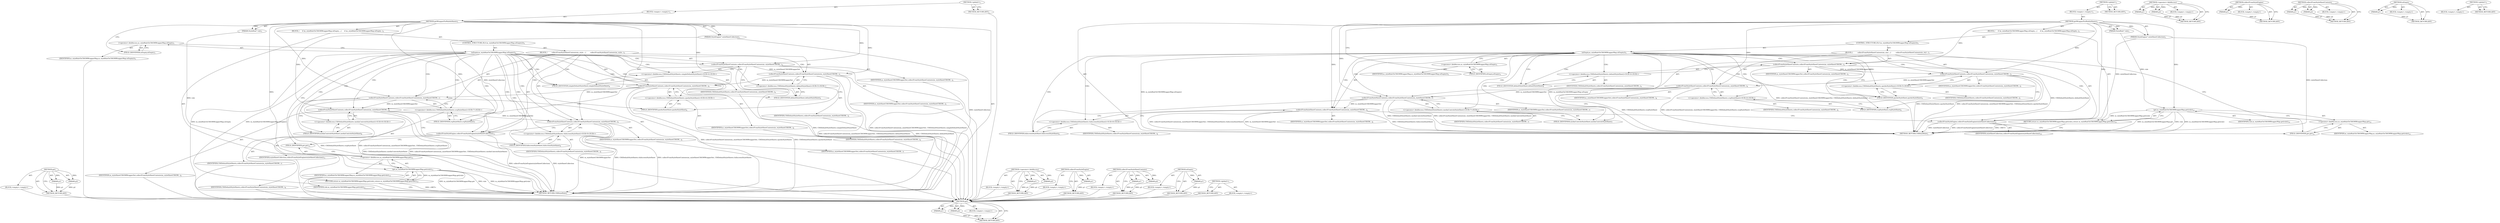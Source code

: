 digraph "&lt;global&gt;" {
vulnerable_97 [label=<(METHOD,get)>];
vulnerable_98 [label=<(PARAM,p1)>];
vulnerable_99 [label=<(PARAM,p2)>];
vulnerable_100 [label=<(BLOCK,&lt;empty&gt;,&lt;empty&gt;)>];
vulnerable_101 [label=<(METHOD_RETURN,ANY)>];
vulnerable_6 [label=<(METHOD,&lt;global&gt;)<SUB>1</SUB>>];
vulnerable_7 [label=<(BLOCK,&lt;empty&gt;,&lt;empty&gt;)<SUB>1</SUB>>];
vulnerable_8 [label=<(METHOD,getWrapperForRuleInSheets)<SUB>1</SUB>>];
vulnerable_9 [label=<(PARAM,StyleRule* rule)<SUB>1</SUB>>];
vulnerable_10 [label=<(PARAM,StyleEngine* styleSheetCollection)<SUB>1</SUB>>];
vulnerable_11 [label=<(BLOCK,{
     if (m_styleRuleToCSSOMWrapperMap.isEmpty...,{
     if (m_styleRuleToCSSOMWrapperMap.isEmpty...)<SUB>2</SUB>>];
vulnerable_12 [label=<(CONTROL_STRUCTURE,IF,if (m_styleRuleToCSSOMWrapperMap.isEmpty()))<SUB>3</SUB>>];
vulnerable_13 [label=<(isEmpty,m_styleRuleToCSSOMWrapperMap.isEmpty())<SUB>3</SUB>>];
vulnerable_14 [label=<(&lt;operator&gt;.fieldAccess,m_styleRuleToCSSOMWrapperMap.isEmpty)<SUB>3</SUB>>];
vulnerable_15 [label=<(IDENTIFIER,m_styleRuleToCSSOMWrapperMap,m_styleRuleToCSSOMWrapperMap.isEmpty())<SUB>3</SUB>>];
vulnerable_16 [label=<(FIELD_IDENTIFIER,isEmpty,isEmpty)<SUB>3</SUB>>];
vulnerable_17 [label=<(BLOCK,{
        collectFromStyleSheetContents(m_style...,{
        collectFromStyleSheetContents(m_style...)<SUB>3</SUB>>];
vulnerable_18 [label=<(collectFromStyleSheetContents,collectFromStyleSheetContents(m_styleSheetCSSOM...)<SUB>4</SUB>>];
vulnerable_19 [label=<(IDENTIFIER,m_styleSheetCSSOMWrapperSet,collectFromStyleSheetContents(m_styleSheetCSSOM...)<SUB>4</SUB>>];
vulnerable_20 [label="<(&lt;operator&gt;.fieldAccess,CSSDefaultStyleSheets::simpleDefaultStyleSheet)<SUB>4</SUB>>"];
vulnerable_21 [label=<(IDENTIFIER,CSSDefaultStyleSheets,collectFromStyleSheetContents(m_styleSheetCSSOM...)<SUB>4</SUB>>];
vulnerable_22 [label=<(FIELD_IDENTIFIER,simpleDefaultStyleSheet,simpleDefaultStyleSheet)<SUB>4</SUB>>];
vulnerable_23 [label=<(collectFromStyleSheetContents,collectFromStyleSheetContents(m_styleSheetCSSOM...)<SUB>5</SUB>>];
vulnerable_24 [label=<(IDENTIFIER,m_styleSheetCSSOMWrapperSet,collectFromStyleSheetContents(m_styleSheetCSSOM...)<SUB>5</SUB>>];
vulnerable_25 [label="<(&lt;operator&gt;.fieldAccess,CSSDefaultStyleSheets::defaultStyleSheet)<SUB>5</SUB>>"];
vulnerable_26 [label=<(IDENTIFIER,CSSDefaultStyleSheets,collectFromStyleSheetContents(m_styleSheetCSSOM...)<SUB>5</SUB>>];
vulnerable_27 [label=<(FIELD_IDENTIFIER,defaultStyleSheet,defaultStyleSheet)<SUB>5</SUB>>];
vulnerable_28 [label=<(collectFromStyleSheetContents,collectFromStyleSheetContents(m_styleSheetCSSOM...)<SUB>6</SUB>>];
vulnerable_29 [label=<(IDENTIFIER,m_styleSheetCSSOMWrapperSet,collectFromStyleSheetContents(m_styleSheetCSSOM...)<SUB>6</SUB>>];
vulnerable_30 [label="<(&lt;operator&gt;.fieldAccess,CSSDefaultStyleSheets::quirksStyleSheet)<SUB>6</SUB>>"];
vulnerable_31 [label=<(IDENTIFIER,CSSDefaultStyleSheets,collectFromStyleSheetContents(m_styleSheetCSSOM...)<SUB>6</SUB>>];
vulnerable_32 [label=<(FIELD_IDENTIFIER,quirksStyleSheet,quirksStyleSheet)<SUB>6</SUB>>];
vulnerable_33 [label=<(collectFromStyleSheetContents,collectFromStyleSheetContents(m_styleSheetCSSOM...)<SUB>7</SUB>>];
vulnerable_34 [label=<(IDENTIFIER,m_styleSheetCSSOMWrapperSet,collectFromStyleSheetContents(m_styleSheetCSSOM...)<SUB>7</SUB>>];
vulnerable_35 [label="<(&lt;operator&gt;.fieldAccess,CSSDefaultStyleSheets::svgStyleSheet)<SUB>7</SUB>>"];
vulnerable_36 [label=<(IDENTIFIER,CSSDefaultStyleSheets,collectFromStyleSheetContents(m_styleSheetCSSOM...)<SUB>7</SUB>>];
vulnerable_37 [label=<(FIELD_IDENTIFIER,svgStyleSheet,svgStyleSheet)<SUB>7</SUB>>];
vulnerable_38 [label=<(collectFromStyleSheetContents,collectFromStyleSheetContents(m_styleSheetCSSOM...)<SUB>8</SUB>>];
vulnerable_39 [label=<(IDENTIFIER,m_styleSheetCSSOMWrapperSet,collectFromStyleSheetContents(m_styleSheetCSSOM...)<SUB>8</SUB>>];
vulnerable_40 [label="<(&lt;operator&gt;.fieldAccess,CSSDefaultStyleSheets::mediaControlsStyleSheet)<SUB>8</SUB>>"];
vulnerable_41 [label=<(IDENTIFIER,CSSDefaultStyleSheets,collectFromStyleSheetContents(m_styleSheetCSSOM...)<SUB>8</SUB>>];
vulnerable_42 [label=<(FIELD_IDENTIFIER,mediaControlsStyleSheet,mediaControlsStyleSheet)<SUB>8</SUB>>];
vulnerable_43 [label=<(collectFromStyleSheetContents,collectFromStyleSheetContents(m_styleSheetCSSOM...)<SUB>9</SUB>>];
vulnerable_44 [label=<(IDENTIFIER,m_styleSheetCSSOMWrapperSet,collectFromStyleSheetContents(m_styleSheetCSSOM...)<SUB>9</SUB>>];
vulnerable_45 [label="<(&lt;operator&gt;.fieldAccess,CSSDefaultStyleSheets::fullscreenStyleSheet)<SUB>9</SUB>>"];
vulnerable_46 [label=<(IDENTIFIER,CSSDefaultStyleSheets,collectFromStyleSheetContents(m_styleSheetCSSOM...)<SUB>9</SUB>>];
vulnerable_47 [label=<(FIELD_IDENTIFIER,fullscreenStyleSheet,fullscreenStyleSheet)<SUB>9</SUB>>];
vulnerable_48 [label=<(collectFromStyleEngine,collectFromStyleEngine(styleSheetCollection))<SUB>11</SUB>>];
vulnerable_49 [label=<(IDENTIFIER,styleSheetCollection,collectFromStyleEngine(styleSheetCollection))<SUB>11</SUB>>];
vulnerable_50 [label=<(RETURN,return m_styleRuleToCSSOMWrapperMap.get(rule);,return m_styleRuleToCSSOMWrapperMap.get(rule);)<SUB>13</SUB>>];
vulnerable_51 [label=<(get,m_styleRuleToCSSOMWrapperMap.get(rule))<SUB>13</SUB>>];
vulnerable_52 [label=<(&lt;operator&gt;.fieldAccess,m_styleRuleToCSSOMWrapperMap.get)<SUB>13</SUB>>];
vulnerable_53 [label=<(IDENTIFIER,m_styleRuleToCSSOMWrapperMap,m_styleRuleToCSSOMWrapperMap.get(rule))<SUB>13</SUB>>];
vulnerable_54 [label=<(FIELD_IDENTIFIER,get,get)<SUB>13</SUB>>];
vulnerable_55 [label=<(IDENTIFIER,rule,m_styleRuleToCSSOMWrapperMap.get(rule))<SUB>13</SUB>>];
vulnerable_56 [label=<(METHOD_RETURN,CSSStyleRule)<SUB>1</SUB>>];
vulnerable_58 [label=<(METHOD_RETURN,ANY)<SUB>1</SUB>>];
vulnerable_83 [label=<(METHOD,&lt;operator&gt;.fieldAccess)>];
vulnerable_84 [label=<(PARAM,p1)>];
vulnerable_85 [label=<(PARAM,p2)>];
vulnerable_86 [label=<(BLOCK,&lt;empty&gt;,&lt;empty&gt;)>];
vulnerable_87 [label=<(METHOD_RETURN,ANY)>];
vulnerable_93 [label=<(METHOD,collectFromStyleEngine)>];
vulnerable_94 [label=<(PARAM,p1)>];
vulnerable_95 [label=<(BLOCK,&lt;empty&gt;,&lt;empty&gt;)>];
vulnerable_96 [label=<(METHOD_RETURN,ANY)>];
vulnerable_88 [label=<(METHOD,collectFromStyleSheetContents)>];
vulnerable_89 [label=<(PARAM,p1)>];
vulnerable_90 [label=<(PARAM,p2)>];
vulnerable_91 [label=<(BLOCK,&lt;empty&gt;,&lt;empty&gt;)>];
vulnerable_92 [label=<(METHOD_RETURN,ANY)>];
vulnerable_79 [label=<(METHOD,isEmpty)>];
vulnerable_80 [label=<(PARAM,p1)>];
vulnerable_81 [label=<(BLOCK,&lt;empty&gt;,&lt;empty&gt;)>];
vulnerable_82 [label=<(METHOD_RETURN,ANY)>];
vulnerable_73 [label=<(METHOD,&lt;global&gt;)<SUB>1</SUB>>];
vulnerable_74 [label=<(BLOCK,&lt;empty&gt;,&lt;empty&gt;)>];
vulnerable_75 [label=<(METHOD_RETURN,ANY)>];
fixed_92 [label=<(METHOD,get)>];
fixed_93 [label=<(PARAM,p1)>];
fixed_94 [label=<(PARAM,p2)>];
fixed_95 [label=<(BLOCK,&lt;empty&gt;,&lt;empty&gt;)>];
fixed_96 [label=<(METHOD_RETURN,ANY)>];
fixed_6 [label=<(METHOD,&lt;global&gt;)<SUB>1</SUB>>];
fixed_7 [label=<(BLOCK,&lt;empty&gt;,&lt;empty&gt;)<SUB>1</SUB>>];
fixed_8 [label=<(METHOD,getWrapperForRuleInSheets)<SUB>1</SUB>>];
fixed_9 [label=<(PARAM,StyleRule* rule)<SUB>1</SUB>>];
fixed_10 [label=<(PARAM,StyleEngine* styleSheetCollection)<SUB>1</SUB>>];
fixed_11 [label=<(BLOCK,{
     if (m_styleRuleToCSSOMWrapperMap.isEmpty...,{
     if (m_styleRuleToCSSOMWrapperMap.isEmpty...)<SUB>2</SUB>>];
fixed_12 [label=<(CONTROL_STRUCTURE,IF,if (m_styleRuleToCSSOMWrapperMap.isEmpty()))<SUB>3</SUB>>];
fixed_13 [label=<(isEmpty,m_styleRuleToCSSOMWrapperMap.isEmpty())<SUB>3</SUB>>];
fixed_14 [label=<(&lt;operator&gt;.fieldAccess,m_styleRuleToCSSOMWrapperMap.isEmpty)<SUB>3</SUB>>];
fixed_15 [label=<(IDENTIFIER,m_styleRuleToCSSOMWrapperMap,m_styleRuleToCSSOMWrapperMap.isEmpty())<SUB>3</SUB>>];
fixed_16 [label=<(FIELD_IDENTIFIER,isEmpty,isEmpty)<SUB>3</SUB>>];
fixed_17 [label=<(BLOCK,{
         collectFromStyleSheetContents(m_styl...,{
         collectFromStyleSheetContents(m_styl...)<SUB>3</SUB>>];
fixed_18 [label=<(collectFromStyleSheetContents,collectFromStyleSheetContents(m_styleSheetCSSOM...)<SUB>4</SUB>>];
fixed_19 [label=<(IDENTIFIER,m_styleSheetCSSOMWrapperSet,collectFromStyleSheetContents(m_styleSheetCSSOM...)<SUB>4</SUB>>];
fixed_20 [label="<(&lt;operator&gt;.fieldAccess,CSSDefaultStyleSheets::defaultStyleSheet)<SUB>4</SUB>>"];
fixed_21 [label=<(IDENTIFIER,CSSDefaultStyleSheets,collectFromStyleSheetContents(m_styleSheetCSSOM...)<SUB>4</SUB>>];
fixed_22 [label=<(FIELD_IDENTIFIER,defaultStyleSheet,defaultStyleSheet)<SUB>4</SUB>>];
fixed_23 [label=<(collectFromStyleSheetContents,collectFromStyleSheetContents(m_styleSheetCSSOM...)<SUB>5</SUB>>];
fixed_24 [label=<(IDENTIFIER,m_styleSheetCSSOMWrapperSet,collectFromStyleSheetContents(m_styleSheetCSSOM...)<SUB>5</SUB>>];
fixed_25 [label="<(&lt;operator&gt;.fieldAccess,CSSDefaultStyleSheets::quirksStyleSheet)<SUB>5</SUB>>"];
fixed_26 [label=<(IDENTIFIER,CSSDefaultStyleSheets,collectFromStyleSheetContents(m_styleSheetCSSOM...)<SUB>5</SUB>>];
fixed_27 [label=<(FIELD_IDENTIFIER,quirksStyleSheet,quirksStyleSheet)<SUB>5</SUB>>];
fixed_28 [label=<(collectFromStyleSheetContents,collectFromStyleSheetContents(m_styleSheetCSSOM...)<SUB>6</SUB>>];
fixed_29 [label=<(IDENTIFIER,m_styleSheetCSSOMWrapperSet,collectFromStyleSheetContents(m_styleSheetCSSOM...)<SUB>6</SUB>>];
fixed_30 [label="<(&lt;operator&gt;.fieldAccess,CSSDefaultStyleSheets::svgStyleSheet)<SUB>6</SUB>>"];
fixed_31 [label=<(IDENTIFIER,CSSDefaultStyleSheets,collectFromStyleSheetContents(m_styleSheetCSSOM...)<SUB>6</SUB>>];
fixed_32 [label=<(FIELD_IDENTIFIER,svgStyleSheet,svgStyleSheet)<SUB>6</SUB>>];
fixed_33 [label=<(collectFromStyleSheetContents,collectFromStyleSheetContents(m_styleSheetCSSOM...)<SUB>7</SUB>>];
fixed_34 [label=<(IDENTIFIER,m_styleSheetCSSOMWrapperSet,collectFromStyleSheetContents(m_styleSheetCSSOM...)<SUB>7</SUB>>];
fixed_35 [label="<(&lt;operator&gt;.fieldAccess,CSSDefaultStyleSheets::mediaControlsStyleSheet)<SUB>7</SUB>>"];
fixed_36 [label=<(IDENTIFIER,CSSDefaultStyleSheets,collectFromStyleSheetContents(m_styleSheetCSSOM...)<SUB>7</SUB>>];
fixed_37 [label=<(FIELD_IDENTIFIER,mediaControlsStyleSheet,mediaControlsStyleSheet)<SUB>7</SUB>>];
fixed_38 [label=<(collectFromStyleSheetContents,collectFromStyleSheetContents(m_styleSheetCSSOM...)<SUB>8</SUB>>];
fixed_39 [label=<(IDENTIFIER,m_styleSheetCSSOMWrapperSet,collectFromStyleSheetContents(m_styleSheetCSSOM...)<SUB>8</SUB>>];
fixed_40 [label="<(&lt;operator&gt;.fieldAccess,CSSDefaultStyleSheets::fullscreenStyleSheet)<SUB>8</SUB>>"];
fixed_41 [label=<(IDENTIFIER,CSSDefaultStyleSheets,collectFromStyleSheetContents(m_styleSheetCSSOM...)<SUB>8</SUB>>];
fixed_42 [label=<(FIELD_IDENTIFIER,fullscreenStyleSheet,fullscreenStyleSheet)<SUB>8</SUB>>];
fixed_43 [label=<(collectFromStyleEngine,collectFromStyleEngine(styleSheetCollection))<SUB>10</SUB>>];
fixed_44 [label=<(IDENTIFIER,styleSheetCollection,collectFromStyleEngine(styleSheetCollection))<SUB>10</SUB>>];
fixed_45 [label=<(RETURN,return m_styleRuleToCSSOMWrapperMap.get(rule);,return m_styleRuleToCSSOMWrapperMap.get(rule);)<SUB>12</SUB>>];
fixed_46 [label=<(get,m_styleRuleToCSSOMWrapperMap.get(rule))<SUB>12</SUB>>];
fixed_47 [label=<(&lt;operator&gt;.fieldAccess,m_styleRuleToCSSOMWrapperMap.get)<SUB>12</SUB>>];
fixed_48 [label=<(IDENTIFIER,m_styleRuleToCSSOMWrapperMap,m_styleRuleToCSSOMWrapperMap.get(rule))<SUB>12</SUB>>];
fixed_49 [label=<(FIELD_IDENTIFIER,get,get)<SUB>12</SUB>>];
fixed_50 [label=<(IDENTIFIER,rule,m_styleRuleToCSSOMWrapperMap.get(rule))<SUB>12</SUB>>];
fixed_51 [label=<(METHOD_RETURN,CSSStyleRule)<SUB>1</SUB>>];
fixed_53 [label=<(METHOD_RETURN,ANY)<SUB>1</SUB>>];
fixed_78 [label=<(METHOD,&lt;operator&gt;.fieldAccess)>];
fixed_79 [label=<(PARAM,p1)>];
fixed_80 [label=<(PARAM,p2)>];
fixed_81 [label=<(BLOCK,&lt;empty&gt;,&lt;empty&gt;)>];
fixed_82 [label=<(METHOD_RETURN,ANY)>];
fixed_88 [label=<(METHOD,collectFromStyleEngine)>];
fixed_89 [label=<(PARAM,p1)>];
fixed_90 [label=<(BLOCK,&lt;empty&gt;,&lt;empty&gt;)>];
fixed_91 [label=<(METHOD_RETURN,ANY)>];
fixed_83 [label=<(METHOD,collectFromStyleSheetContents)>];
fixed_84 [label=<(PARAM,p1)>];
fixed_85 [label=<(PARAM,p2)>];
fixed_86 [label=<(BLOCK,&lt;empty&gt;,&lt;empty&gt;)>];
fixed_87 [label=<(METHOD_RETURN,ANY)>];
fixed_74 [label=<(METHOD,isEmpty)>];
fixed_75 [label=<(PARAM,p1)>];
fixed_76 [label=<(BLOCK,&lt;empty&gt;,&lt;empty&gt;)>];
fixed_77 [label=<(METHOD_RETURN,ANY)>];
fixed_68 [label=<(METHOD,&lt;global&gt;)<SUB>1</SUB>>];
fixed_69 [label=<(BLOCK,&lt;empty&gt;,&lt;empty&gt;)>];
fixed_70 [label=<(METHOD_RETURN,ANY)>];
vulnerable_97 -> vulnerable_98  [key=0, label="AST: "];
vulnerable_97 -> vulnerable_98  [key=1, label="DDG: "];
vulnerable_97 -> vulnerable_100  [key=0, label="AST: "];
vulnerable_97 -> vulnerable_99  [key=0, label="AST: "];
vulnerable_97 -> vulnerable_99  [key=1, label="DDG: "];
vulnerable_97 -> vulnerable_101  [key=0, label="AST: "];
vulnerable_97 -> vulnerable_101  [key=1, label="CFG: "];
vulnerable_98 -> vulnerable_101  [key=0, label="DDG: p1"];
vulnerable_99 -> vulnerable_101  [key=0, label="DDG: p2"];
vulnerable_100 -> fixed_92  [key=0];
vulnerable_101 -> fixed_92  [key=0];
vulnerable_6 -> vulnerable_7  [key=0, label="AST: "];
vulnerable_6 -> vulnerable_58  [key=0, label="AST: "];
vulnerable_6 -> vulnerable_58  [key=1, label="CFG: "];
vulnerable_7 -> vulnerable_8  [key=0, label="AST: "];
vulnerable_8 -> vulnerable_9  [key=0, label="AST: "];
vulnerable_8 -> vulnerable_9  [key=1, label="DDG: "];
vulnerable_8 -> vulnerable_10  [key=0, label="AST: "];
vulnerable_8 -> vulnerable_10  [key=1, label="DDG: "];
vulnerable_8 -> vulnerable_11  [key=0, label="AST: "];
vulnerable_8 -> vulnerable_56  [key=0, label="AST: "];
vulnerable_8 -> vulnerable_16  [key=0, label="CFG: "];
vulnerable_8 -> vulnerable_51  [key=0, label="DDG: "];
vulnerable_8 -> vulnerable_18  [key=0, label="DDG: "];
vulnerable_8 -> vulnerable_23  [key=0, label="DDG: "];
vulnerable_8 -> vulnerable_28  [key=0, label="DDG: "];
vulnerable_8 -> vulnerable_33  [key=0, label="DDG: "];
vulnerable_8 -> vulnerable_38  [key=0, label="DDG: "];
vulnerable_8 -> vulnerable_43  [key=0, label="DDG: "];
vulnerable_8 -> vulnerable_48  [key=0, label="DDG: "];
vulnerable_9 -> vulnerable_51  [key=0, label="DDG: rule"];
vulnerable_10 -> vulnerable_56  [key=0, label="DDG: styleSheetCollection"];
vulnerable_10 -> vulnerable_48  [key=0, label="DDG: styleSheetCollection"];
vulnerable_11 -> vulnerable_12  [key=0, label="AST: "];
vulnerable_11 -> vulnerable_50  [key=0, label="AST: "];
vulnerable_12 -> vulnerable_13  [key=0, label="AST: "];
vulnerable_12 -> vulnerable_17  [key=0, label="AST: "];
vulnerable_13 -> vulnerable_14  [key=0, label="AST: "];
vulnerable_13 -> vulnerable_22  [key=0, label="CFG: "];
vulnerable_13 -> vulnerable_22  [key=1, label="CDG: "];
vulnerable_13 -> vulnerable_54  [key=0, label="CFG: "];
vulnerable_13 -> vulnerable_56  [key=0, label="DDG: m_styleRuleToCSSOMWrapperMap.isEmpty"];
vulnerable_13 -> vulnerable_56  [key=1, label="DDG: m_styleRuleToCSSOMWrapperMap.isEmpty()"];
vulnerable_13 -> vulnerable_47  [key=0, label="CDG: "];
vulnerable_13 -> vulnerable_30  [key=0, label="CDG: "];
vulnerable_13 -> vulnerable_48  [key=0, label="CDG: "];
vulnerable_13 -> vulnerable_32  [key=0, label="CDG: "];
vulnerable_13 -> vulnerable_33  [key=0, label="CDG: "];
vulnerable_13 -> vulnerable_42  [key=0, label="CDG: "];
vulnerable_13 -> vulnerable_23  [key=0, label="CDG: "];
vulnerable_13 -> vulnerable_28  [key=0, label="CDG: "];
vulnerable_13 -> vulnerable_37  [key=0, label="CDG: "];
vulnerable_13 -> vulnerable_20  [key=0, label="CDG: "];
vulnerable_13 -> vulnerable_38  [key=0, label="CDG: "];
vulnerable_13 -> vulnerable_25  [key=0, label="CDG: "];
vulnerable_13 -> vulnerable_45  [key=0, label="CDG: "];
vulnerable_13 -> vulnerable_27  [key=0, label="CDG: "];
vulnerable_13 -> vulnerable_40  [key=0, label="CDG: "];
vulnerable_13 -> vulnerable_18  [key=0, label="CDG: "];
vulnerable_13 -> vulnerable_35  [key=0, label="CDG: "];
vulnerable_13 -> vulnerable_43  [key=0, label="CDG: "];
vulnerable_14 -> vulnerable_15  [key=0, label="AST: "];
vulnerable_14 -> vulnerable_16  [key=0, label="AST: "];
vulnerable_14 -> vulnerable_13  [key=0, label="CFG: "];
vulnerable_15 -> fixed_92  [key=0];
vulnerable_16 -> vulnerable_14  [key=0, label="CFG: "];
vulnerable_17 -> vulnerable_18  [key=0, label="AST: "];
vulnerable_17 -> vulnerable_23  [key=0, label="AST: "];
vulnerable_17 -> vulnerable_28  [key=0, label="AST: "];
vulnerable_17 -> vulnerable_33  [key=0, label="AST: "];
vulnerable_17 -> vulnerable_38  [key=0, label="AST: "];
vulnerable_17 -> vulnerable_43  [key=0, label="AST: "];
vulnerable_17 -> vulnerable_48  [key=0, label="AST: "];
vulnerable_18 -> vulnerable_19  [key=0, label="AST: "];
vulnerable_18 -> vulnerable_20  [key=0, label="AST: "];
vulnerable_18 -> vulnerable_27  [key=0, label="CFG: "];
vulnerable_18 -> vulnerable_56  [key=0, label="DDG: CSSDefaultStyleSheets::simpleDefaultStyleSheet"];
vulnerable_18 -> vulnerable_56  [key=1, label="DDG: collectFromStyleSheetContents(m_styleSheetCSSOMWrapperSet, CSSDefaultStyleSheets::simpleDefaultStyleSheet)"];
vulnerable_18 -> vulnerable_23  [key=0, label="DDG: m_styleSheetCSSOMWrapperSet"];
vulnerable_19 -> fixed_92  [key=0];
vulnerable_20 -> vulnerable_21  [key=0, label="AST: "];
vulnerable_20 -> vulnerable_22  [key=0, label="AST: "];
vulnerable_20 -> vulnerable_18  [key=0, label="CFG: "];
vulnerable_21 -> fixed_92  [key=0];
vulnerable_22 -> vulnerable_20  [key=0, label="CFG: "];
vulnerable_23 -> vulnerable_24  [key=0, label="AST: "];
vulnerable_23 -> vulnerable_25  [key=0, label="AST: "];
vulnerable_23 -> vulnerable_32  [key=0, label="CFG: "];
vulnerable_23 -> vulnerable_56  [key=0, label="DDG: CSSDefaultStyleSheets::defaultStyleSheet"];
vulnerable_23 -> vulnerable_56  [key=1, label="DDG: collectFromStyleSheetContents(m_styleSheetCSSOMWrapperSet, CSSDefaultStyleSheets::defaultStyleSheet)"];
vulnerable_23 -> vulnerable_28  [key=0, label="DDG: m_styleSheetCSSOMWrapperSet"];
vulnerable_24 -> fixed_92  [key=0];
vulnerable_25 -> vulnerable_26  [key=0, label="AST: "];
vulnerable_25 -> vulnerable_27  [key=0, label="AST: "];
vulnerable_25 -> vulnerable_23  [key=0, label="CFG: "];
vulnerable_26 -> fixed_92  [key=0];
vulnerable_27 -> vulnerable_25  [key=0, label="CFG: "];
vulnerable_28 -> vulnerable_29  [key=0, label="AST: "];
vulnerable_28 -> vulnerable_30  [key=0, label="AST: "];
vulnerable_28 -> vulnerable_37  [key=0, label="CFG: "];
vulnerable_28 -> vulnerable_56  [key=0, label="DDG: CSSDefaultStyleSheets::quirksStyleSheet"];
vulnerable_28 -> vulnerable_56  [key=1, label="DDG: collectFromStyleSheetContents(m_styleSheetCSSOMWrapperSet, CSSDefaultStyleSheets::quirksStyleSheet)"];
vulnerable_28 -> vulnerable_33  [key=0, label="DDG: m_styleSheetCSSOMWrapperSet"];
vulnerable_29 -> fixed_92  [key=0];
vulnerable_30 -> vulnerable_31  [key=0, label="AST: "];
vulnerable_30 -> vulnerable_32  [key=0, label="AST: "];
vulnerable_30 -> vulnerable_28  [key=0, label="CFG: "];
vulnerable_31 -> fixed_92  [key=0];
vulnerable_32 -> vulnerable_30  [key=0, label="CFG: "];
vulnerable_33 -> vulnerable_34  [key=0, label="AST: "];
vulnerable_33 -> vulnerable_35  [key=0, label="AST: "];
vulnerable_33 -> vulnerable_42  [key=0, label="CFG: "];
vulnerable_33 -> vulnerable_56  [key=0, label="DDG: CSSDefaultStyleSheets::svgStyleSheet"];
vulnerable_33 -> vulnerable_56  [key=1, label="DDG: collectFromStyleSheetContents(m_styleSheetCSSOMWrapperSet, CSSDefaultStyleSheets::svgStyleSheet)"];
vulnerable_33 -> vulnerable_38  [key=0, label="DDG: m_styleSheetCSSOMWrapperSet"];
vulnerable_34 -> fixed_92  [key=0];
vulnerable_35 -> vulnerable_36  [key=0, label="AST: "];
vulnerable_35 -> vulnerable_37  [key=0, label="AST: "];
vulnerable_35 -> vulnerable_33  [key=0, label="CFG: "];
vulnerable_36 -> fixed_92  [key=0];
vulnerable_37 -> vulnerable_35  [key=0, label="CFG: "];
vulnerable_38 -> vulnerable_39  [key=0, label="AST: "];
vulnerable_38 -> vulnerable_40  [key=0, label="AST: "];
vulnerable_38 -> vulnerable_47  [key=0, label="CFG: "];
vulnerable_38 -> vulnerable_56  [key=0, label="DDG: CSSDefaultStyleSheets::mediaControlsStyleSheet"];
vulnerable_38 -> vulnerable_56  [key=1, label="DDG: collectFromStyleSheetContents(m_styleSheetCSSOMWrapperSet, CSSDefaultStyleSheets::mediaControlsStyleSheet)"];
vulnerable_38 -> vulnerable_43  [key=0, label="DDG: m_styleSheetCSSOMWrapperSet"];
vulnerable_39 -> fixed_92  [key=0];
vulnerable_40 -> vulnerable_41  [key=0, label="AST: "];
vulnerable_40 -> vulnerable_42  [key=0, label="AST: "];
vulnerable_40 -> vulnerable_38  [key=0, label="CFG: "];
vulnerable_41 -> fixed_92  [key=0];
vulnerable_42 -> vulnerable_40  [key=0, label="CFG: "];
vulnerable_43 -> vulnerable_44  [key=0, label="AST: "];
vulnerable_43 -> vulnerable_45  [key=0, label="AST: "];
vulnerable_43 -> vulnerable_48  [key=0, label="CFG: "];
vulnerable_43 -> vulnerable_56  [key=0, label="DDG: m_styleSheetCSSOMWrapperSet"];
vulnerable_43 -> vulnerable_56  [key=1, label="DDG: CSSDefaultStyleSheets::fullscreenStyleSheet"];
vulnerable_43 -> vulnerable_56  [key=2, label="DDG: collectFromStyleSheetContents(m_styleSheetCSSOMWrapperSet, CSSDefaultStyleSheets::fullscreenStyleSheet)"];
vulnerable_44 -> fixed_92  [key=0];
vulnerable_45 -> vulnerable_46  [key=0, label="AST: "];
vulnerable_45 -> vulnerable_47  [key=0, label="AST: "];
vulnerable_45 -> vulnerable_43  [key=0, label="CFG: "];
vulnerable_46 -> fixed_92  [key=0];
vulnerable_47 -> vulnerable_45  [key=0, label="CFG: "];
vulnerable_48 -> vulnerable_49  [key=0, label="AST: "];
vulnerable_48 -> vulnerable_54  [key=0, label="CFG: "];
vulnerable_48 -> vulnerable_56  [key=0, label="DDG: styleSheetCollection"];
vulnerable_48 -> vulnerable_56  [key=1, label="DDG: collectFromStyleEngine(styleSheetCollection)"];
vulnerable_49 -> fixed_92  [key=0];
vulnerable_50 -> vulnerable_51  [key=0, label="AST: "];
vulnerable_50 -> vulnerable_56  [key=0, label="CFG: "];
vulnerable_50 -> vulnerable_56  [key=1, label="DDG: &lt;RET&gt;"];
vulnerable_51 -> vulnerable_52  [key=0, label="AST: "];
vulnerable_51 -> vulnerable_55  [key=0, label="AST: "];
vulnerable_51 -> vulnerable_50  [key=0, label="CFG: "];
vulnerable_51 -> vulnerable_50  [key=1, label="DDG: m_styleRuleToCSSOMWrapperMap.get(rule)"];
vulnerable_51 -> vulnerable_56  [key=0, label="DDG: m_styleRuleToCSSOMWrapperMap.get"];
vulnerable_51 -> vulnerable_56  [key=1, label="DDG: rule"];
vulnerable_51 -> vulnerable_56  [key=2, label="DDG: m_styleRuleToCSSOMWrapperMap.get(rule)"];
vulnerable_52 -> vulnerable_53  [key=0, label="AST: "];
vulnerable_52 -> vulnerable_54  [key=0, label="AST: "];
vulnerable_52 -> vulnerable_51  [key=0, label="CFG: "];
vulnerable_53 -> fixed_92  [key=0];
vulnerable_54 -> vulnerable_52  [key=0, label="CFG: "];
vulnerable_55 -> fixed_92  [key=0];
vulnerable_56 -> fixed_92  [key=0];
vulnerable_58 -> fixed_92  [key=0];
vulnerable_83 -> vulnerable_84  [key=0, label="AST: "];
vulnerable_83 -> vulnerable_84  [key=1, label="DDG: "];
vulnerable_83 -> vulnerable_86  [key=0, label="AST: "];
vulnerable_83 -> vulnerable_85  [key=0, label="AST: "];
vulnerable_83 -> vulnerable_85  [key=1, label="DDG: "];
vulnerable_83 -> vulnerable_87  [key=0, label="AST: "];
vulnerable_83 -> vulnerable_87  [key=1, label="CFG: "];
vulnerable_84 -> vulnerable_87  [key=0, label="DDG: p1"];
vulnerable_85 -> vulnerable_87  [key=0, label="DDG: p2"];
vulnerable_86 -> fixed_92  [key=0];
vulnerable_87 -> fixed_92  [key=0];
vulnerable_93 -> vulnerable_94  [key=0, label="AST: "];
vulnerable_93 -> vulnerable_94  [key=1, label="DDG: "];
vulnerable_93 -> vulnerable_95  [key=0, label="AST: "];
vulnerable_93 -> vulnerable_96  [key=0, label="AST: "];
vulnerable_93 -> vulnerable_96  [key=1, label="CFG: "];
vulnerable_94 -> vulnerable_96  [key=0, label="DDG: p1"];
vulnerable_95 -> fixed_92  [key=0];
vulnerable_96 -> fixed_92  [key=0];
vulnerable_88 -> vulnerable_89  [key=0, label="AST: "];
vulnerable_88 -> vulnerable_89  [key=1, label="DDG: "];
vulnerable_88 -> vulnerable_91  [key=0, label="AST: "];
vulnerable_88 -> vulnerable_90  [key=0, label="AST: "];
vulnerable_88 -> vulnerable_90  [key=1, label="DDG: "];
vulnerable_88 -> vulnerable_92  [key=0, label="AST: "];
vulnerable_88 -> vulnerable_92  [key=1, label="CFG: "];
vulnerable_89 -> vulnerable_92  [key=0, label="DDG: p1"];
vulnerable_90 -> vulnerable_92  [key=0, label="DDG: p2"];
vulnerable_91 -> fixed_92  [key=0];
vulnerable_92 -> fixed_92  [key=0];
vulnerable_79 -> vulnerable_80  [key=0, label="AST: "];
vulnerable_79 -> vulnerable_80  [key=1, label="DDG: "];
vulnerable_79 -> vulnerable_81  [key=0, label="AST: "];
vulnerable_79 -> vulnerable_82  [key=0, label="AST: "];
vulnerable_79 -> vulnerable_82  [key=1, label="CFG: "];
vulnerable_80 -> vulnerable_82  [key=0, label="DDG: p1"];
vulnerable_81 -> fixed_92  [key=0];
vulnerable_82 -> fixed_92  [key=0];
vulnerable_73 -> vulnerable_74  [key=0, label="AST: "];
vulnerable_73 -> vulnerable_75  [key=0, label="AST: "];
vulnerable_73 -> vulnerable_75  [key=1, label="CFG: "];
vulnerable_74 -> fixed_92  [key=0];
vulnerable_75 -> fixed_92  [key=0];
fixed_92 -> fixed_93  [key=0, label="AST: "];
fixed_92 -> fixed_93  [key=1, label="DDG: "];
fixed_92 -> fixed_95  [key=0, label="AST: "];
fixed_92 -> fixed_94  [key=0, label="AST: "];
fixed_92 -> fixed_94  [key=1, label="DDG: "];
fixed_92 -> fixed_96  [key=0, label="AST: "];
fixed_92 -> fixed_96  [key=1, label="CFG: "];
fixed_93 -> fixed_96  [key=0, label="DDG: p1"];
fixed_94 -> fixed_96  [key=0, label="DDG: p2"];
fixed_6 -> fixed_7  [key=0, label="AST: "];
fixed_6 -> fixed_53  [key=0, label="AST: "];
fixed_6 -> fixed_53  [key=1, label="CFG: "];
fixed_7 -> fixed_8  [key=0, label="AST: "];
fixed_8 -> fixed_9  [key=0, label="AST: "];
fixed_8 -> fixed_9  [key=1, label="DDG: "];
fixed_8 -> fixed_10  [key=0, label="AST: "];
fixed_8 -> fixed_10  [key=1, label="DDG: "];
fixed_8 -> fixed_11  [key=0, label="AST: "];
fixed_8 -> fixed_51  [key=0, label="AST: "];
fixed_8 -> fixed_16  [key=0, label="CFG: "];
fixed_8 -> fixed_46  [key=0, label="DDG: "];
fixed_8 -> fixed_18  [key=0, label="DDG: "];
fixed_8 -> fixed_23  [key=0, label="DDG: "];
fixed_8 -> fixed_28  [key=0, label="DDG: "];
fixed_8 -> fixed_33  [key=0, label="DDG: "];
fixed_8 -> fixed_38  [key=0, label="DDG: "];
fixed_8 -> fixed_43  [key=0, label="DDG: "];
fixed_9 -> fixed_46  [key=0, label="DDG: rule"];
fixed_10 -> fixed_51  [key=0, label="DDG: styleSheetCollection"];
fixed_10 -> fixed_43  [key=0, label="DDG: styleSheetCollection"];
fixed_11 -> fixed_12  [key=0, label="AST: "];
fixed_11 -> fixed_45  [key=0, label="AST: "];
fixed_12 -> fixed_13  [key=0, label="AST: "];
fixed_12 -> fixed_17  [key=0, label="AST: "];
fixed_13 -> fixed_14  [key=0, label="AST: "];
fixed_13 -> fixed_22  [key=0, label="CFG: "];
fixed_13 -> fixed_22  [key=1, label="CDG: "];
fixed_13 -> fixed_49  [key=0, label="CFG: "];
fixed_13 -> fixed_51  [key=0, label="DDG: m_styleRuleToCSSOMWrapperMap.isEmpty"];
fixed_13 -> fixed_51  [key=1, label="DDG: m_styleRuleToCSSOMWrapperMap.isEmpty()"];
fixed_13 -> fixed_30  [key=0, label="CDG: "];
fixed_13 -> fixed_32  [key=0, label="CDG: "];
fixed_13 -> fixed_33  [key=0, label="CDG: "];
fixed_13 -> fixed_42  [key=0, label="CDG: "];
fixed_13 -> fixed_23  [key=0, label="CDG: "];
fixed_13 -> fixed_28  [key=0, label="CDG: "];
fixed_13 -> fixed_37  [key=0, label="CDG: "];
fixed_13 -> fixed_20  [key=0, label="CDG: "];
fixed_13 -> fixed_38  [key=0, label="CDG: "];
fixed_13 -> fixed_25  [key=0, label="CDG: "];
fixed_13 -> fixed_27  [key=0, label="CDG: "];
fixed_13 -> fixed_40  [key=0, label="CDG: "];
fixed_13 -> fixed_18  [key=0, label="CDG: "];
fixed_13 -> fixed_35  [key=0, label="CDG: "];
fixed_13 -> fixed_43  [key=0, label="CDG: "];
fixed_14 -> fixed_15  [key=0, label="AST: "];
fixed_14 -> fixed_16  [key=0, label="AST: "];
fixed_14 -> fixed_13  [key=0, label="CFG: "];
fixed_16 -> fixed_14  [key=0, label="CFG: "];
fixed_17 -> fixed_18  [key=0, label="AST: "];
fixed_17 -> fixed_23  [key=0, label="AST: "];
fixed_17 -> fixed_28  [key=0, label="AST: "];
fixed_17 -> fixed_33  [key=0, label="AST: "];
fixed_17 -> fixed_38  [key=0, label="AST: "];
fixed_17 -> fixed_43  [key=0, label="AST: "];
fixed_18 -> fixed_19  [key=0, label="AST: "];
fixed_18 -> fixed_20  [key=0, label="AST: "];
fixed_18 -> fixed_27  [key=0, label="CFG: "];
fixed_18 -> fixed_51  [key=0, label="DDG: CSSDefaultStyleSheets::defaultStyleSheet"];
fixed_18 -> fixed_51  [key=1, label="DDG: collectFromStyleSheetContents(m_styleSheetCSSOMWrapperSet, CSSDefaultStyleSheets::defaultStyleSheet)"];
fixed_18 -> fixed_23  [key=0, label="DDG: m_styleSheetCSSOMWrapperSet"];
fixed_20 -> fixed_21  [key=0, label="AST: "];
fixed_20 -> fixed_22  [key=0, label="AST: "];
fixed_20 -> fixed_18  [key=0, label="CFG: "];
fixed_22 -> fixed_20  [key=0, label="CFG: "];
fixed_23 -> fixed_24  [key=0, label="AST: "];
fixed_23 -> fixed_25  [key=0, label="AST: "];
fixed_23 -> fixed_32  [key=0, label="CFG: "];
fixed_23 -> fixed_51  [key=0, label="DDG: CSSDefaultStyleSheets::quirksStyleSheet"];
fixed_23 -> fixed_51  [key=1, label="DDG: collectFromStyleSheetContents(m_styleSheetCSSOMWrapperSet, CSSDefaultStyleSheets::quirksStyleSheet)"];
fixed_23 -> fixed_28  [key=0, label="DDG: m_styleSheetCSSOMWrapperSet"];
fixed_25 -> fixed_26  [key=0, label="AST: "];
fixed_25 -> fixed_27  [key=0, label="AST: "];
fixed_25 -> fixed_23  [key=0, label="CFG: "];
fixed_27 -> fixed_25  [key=0, label="CFG: "];
fixed_28 -> fixed_29  [key=0, label="AST: "];
fixed_28 -> fixed_30  [key=0, label="AST: "];
fixed_28 -> fixed_37  [key=0, label="CFG: "];
fixed_28 -> fixed_51  [key=0, label="DDG: CSSDefaultStyleSheets::svgStyleSheet"];
fixed_28 -> fixed_51  [key=1, label="DDG: collectFromStyleSheetContents(m_styleSheetCSSOMWrapperSet, CSSDefaultStyleSheets::svgStyleSheet)"];
fixed_28 -> fixed_33  [key=0, label="DDG: m_styleSheetCSSOMWrapperSet"];
fixed_30 -> fixed_31  [key=0, label="AST: "];
fixed_30 -> fixed_32  [key=0, label="AST: "];
fixed_30 -> fixed_28  [key=0, label="CFG: "];
fixed_32 -> fixed_30  [key=0, label="CFG: "];
fixed_33 -> fixed_34  [key=0, label="AST: "];
fixed_33 -> fixed_35  [key=0, label="AST: "];
fixed_33 -> fixed_42  [key=0, label="CFG: "];
fixed_33 -> fixed_51  [key=0, label="DDG: CSSDefaultStyleSheets::mediaControlsStyleSheet"];
fixed_33 -> fixed_51  [key=1, label="DDG: collectFromStyleSheetContents(m_styleSheetCSSOMWrapperSet, CSSDefaultStyleSheets::mediaControlsStyleSheet)"];
fixed_33 -> fixed_38  [key=0, label="DDG: m_styleSheetCSSOMWrapperSet"];
fixed_35 -> fixed_36  [key=0, label="AST: "];
fixed_35 -> fixed_37  [key=0, label="AST: "];
fixed_35 -> fixed_33  [key=0, label="CFG: "];
fixed_37 -> fixed_35  [key=0, label="CFG: "];
fixed_38 -> fixed_39  [key=0, label="AST: "];
fixed_38 -> fixed_40  [key=0, label="AST: "];
fixed_38 -> fixed_43  [key=0, label="CFG: "];
fixed_38 -> fixed_51  [key=0, label="DDG: m_styleSheetCSSOMWrapperSet"];
fixed_38 -> fixed_51  [key=1, label="DDG: CSSDefaultStyleSheets::fullscreenStyleSheet"];
fixed_38 -> fixed_51  [key=2, label="DDG: collectFromStyleSheetContents(m_styleSheetCSSOMWrapperSet, CSSDefaultStyleSheets::fullscreenStyleSheet)"];
fixed_40 -> fixed_41  [key=0, label="AST: "];
fixed_40 -> fixed_42  [key=0, label="AST: "];
fixed_40 -> fixed_38  [key=0, label="CFG: "];
fixed_42 -> fixed_40  [key=0, label="CFG: "];
fixed_43 -> fixed_44  [key=0, label="AST: "];
fixed_43 -> fixed_49  [key=0, label="CFG: "];
fixed_43 -> fixed_51  [key=0, label="DDG: styleSheetCollection"];
fixed_43 -> fixed_51  [key=1, label="DDG: collectFromStyleEngine(styleSheetCollection)"];
fixed_45 -> fixed_46  [key=0, label="AST: "];
fixed_45 -> fixed_51  [key=0, label="CFG: "];
fixed_45 -> fixed_51  [key=1, label="DDG: &lt;RET&gt;"];
fixed_46 -> fixed_47  [key=0, label="AST: "];
fixed_46 -> fixed_50  [key=0, label="AST: "];
fixed_46 -> fixed_45  [key=0, label="CFG: "];
fixed_46 -> fixed_45  [key=1, label="DDG: m_styleRuleToCSSOMWrapperMap.get(rule)"];
fixed_46 -> fixed_51  [key=0, label="DDG: m_styleRuleToCSSOMWrapperMap.get"];
fixed_46 -> fixed_51  [key=1, label="DDG: rule"];
fixed_46 -> fixed_51  [key=2, label="DDG: m_styleRuleToCSSOMWrapperMap.get(rule)"];
fixed_47 -> fixed_48  [key=0, label="AST: "];
fixed_47 -> fixed_49  [key=0, label="AST: "];
fixed_47 -> fixed_46  [key=0, label="CFG: "];
fixed_49 -> fixed_47  [key=0, label="CFG: "];
fixed_78 -> fixed_79  [key=0, label="AST: "];
fixed_78 -> fixed_79  [key=1, label="DDG: "];
fixed_78 -> fixed_81  [key=0, label="AST: "];
fixed_78 -> fixed_80  [key=0, label="AST: "];
fixed_78 -> fixed_80  [key=1, label="DDG: "];
fixed_78 -> fixed_82  [key=0, label="AST: "];
fixed_78 -> fixed_82  [key=1, label="CFG: "];
fixed_79 -> fixed_82  [key=0, label="DDG: p1"];
fixed_80 -> fixed_82  [key=0, label="DDG: p2"];
fixed_88 -> fixed_89  [key=0, label="AST: "];
fixed_88 -> fixed_89  [key=1, label="DDG: "];
fixed_88 -> fixed_90  [key=0, label="AST: "];
fixed_88 -> fixed_91  [key=0, label="AST: "];
fixed_88 -> fixed_91  [key=1, label="CFG: "];
fixed_89 -> fixed_91  [key=0, label="DDG: p1"];
fixed_83 -> fixed_84  [key=0, label="AST: "];
fixed_83 -> fixed_84  [key=1, label="DDG: "];
fixed_83 -> fixed_86  [key=0, label="AST: "];
fixed_83 -> fixed_85  [key=0, label="AST: "];
fixed_83 -> fixed_85  [key=1, label="DDG: "];
fixed_83 -> fixed_87  [key=0, label="AST: "];
fixed_83 -> fixed_87  [key=1, label="CFG: "];
fixed_84 -> fixed_87  [key=0, label="DDG: p1"];
fixed_85 -> fixed_87  [key=0, label="DDG: p2"];
fixed_74 -> fixed_75  [key=0, label="AST: "];
fixed_74 -> fixed_75  [key=1, label="DDG: "];
fixed_74 -> fixed_76  [key=0, label="AST: "];
fixed_74 -> fixed_77  [key=0, label="AST: "];
fixed_74 -> fixed_77  [key=1, label="CFG: "];
fixed_75 -> fixed_77  [key=0, label="DDG: p1"];
fixed_68 -> fixed_69  [key=0, label="AST: "];
fixed_68 -> fixed_70  [key=0, label="AST: "];
fixed_68 -> fixed_70  [key=1, label="CFG: "];
}

